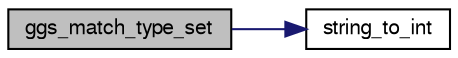 digraph "ggs_match_type_set"
{
 // LATEX_PDF_SIZE
  bgcolor="transparent";
  edge [fontname="FreeSans",fontsize="10",labelfontname="FreeSans",labelfontsize="10"];
  node [fontname="FreeSans",fontsize="10",shape=record];
  rankdir="LR";
  Node1 [label="ggs_match_type_set",height=0.2,width=0.4,color="black", fillcolor="grey75", style="filled", fontcolor="black",tooltip="ggs_match_type_set"];
  Node1 -> Node2 [color="midnightblue",fontsize="10",style="solid",fontname="FreeSans"];
  Node2 [label="string_to_int",height=0.2,width=0.4,color="black",URL="$util_8c.html#a892b51d59129915627472acdf3265d3b",tooltip="Convert a string into an integer."];
}
